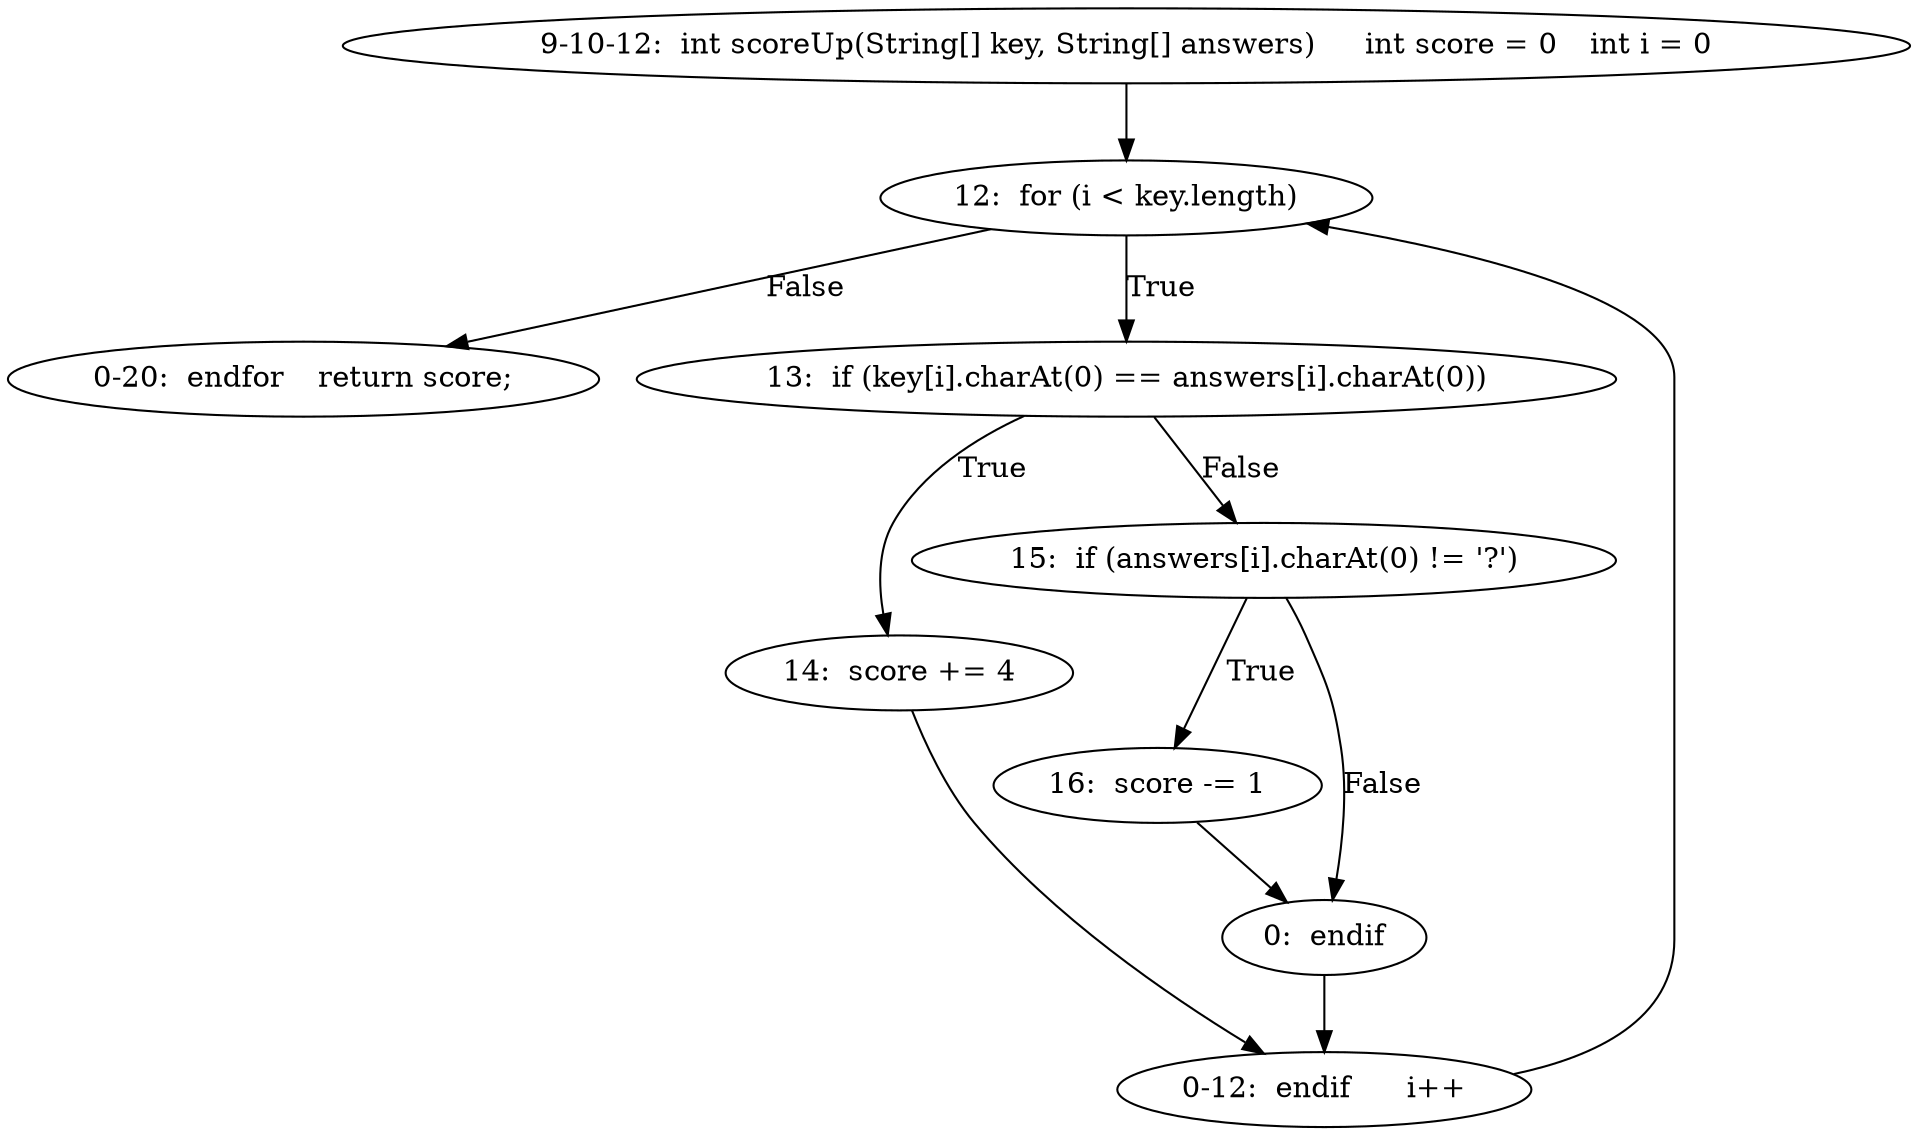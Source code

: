 digraph result_test { 
// graph-vertices
  a2  [label="9-10-12:  int scoreUp(String[] key, String[] answers)	int score = 0	int i = 0"]; 
  3  [label="12:  for (i < key.length)"]; 
  a3  [label="0-20:  endfor	return score;"]; 
  6  [label="13:  if (key[i].charAt(0) == answers[i].charAt(0))"]; 
  7  [label="14:  score += 4"]; 
  9  [label="15:  if (answers[i].charAt(0) != '?')"]; 
  a4  [label="0-12:  endif	i++"]; 
  10  [label="16:  score -= 1"]; 
  11  [label="0:  endif"]; 
// graph-edges
  a2 -> 3;
  3 -> a3  [label="False"]; 
  3 -> 6  [label="True"]; 
  6 -> 7  [label="True"]; 
  7 -> a4;
  6 -> 9  [label="False"]; 
  9 -> 10  [label="True"]; 
  10 -> 11;
  9 -> 11  [label="False"]; 
  11 -> a4;
  a4 -> 3;
}